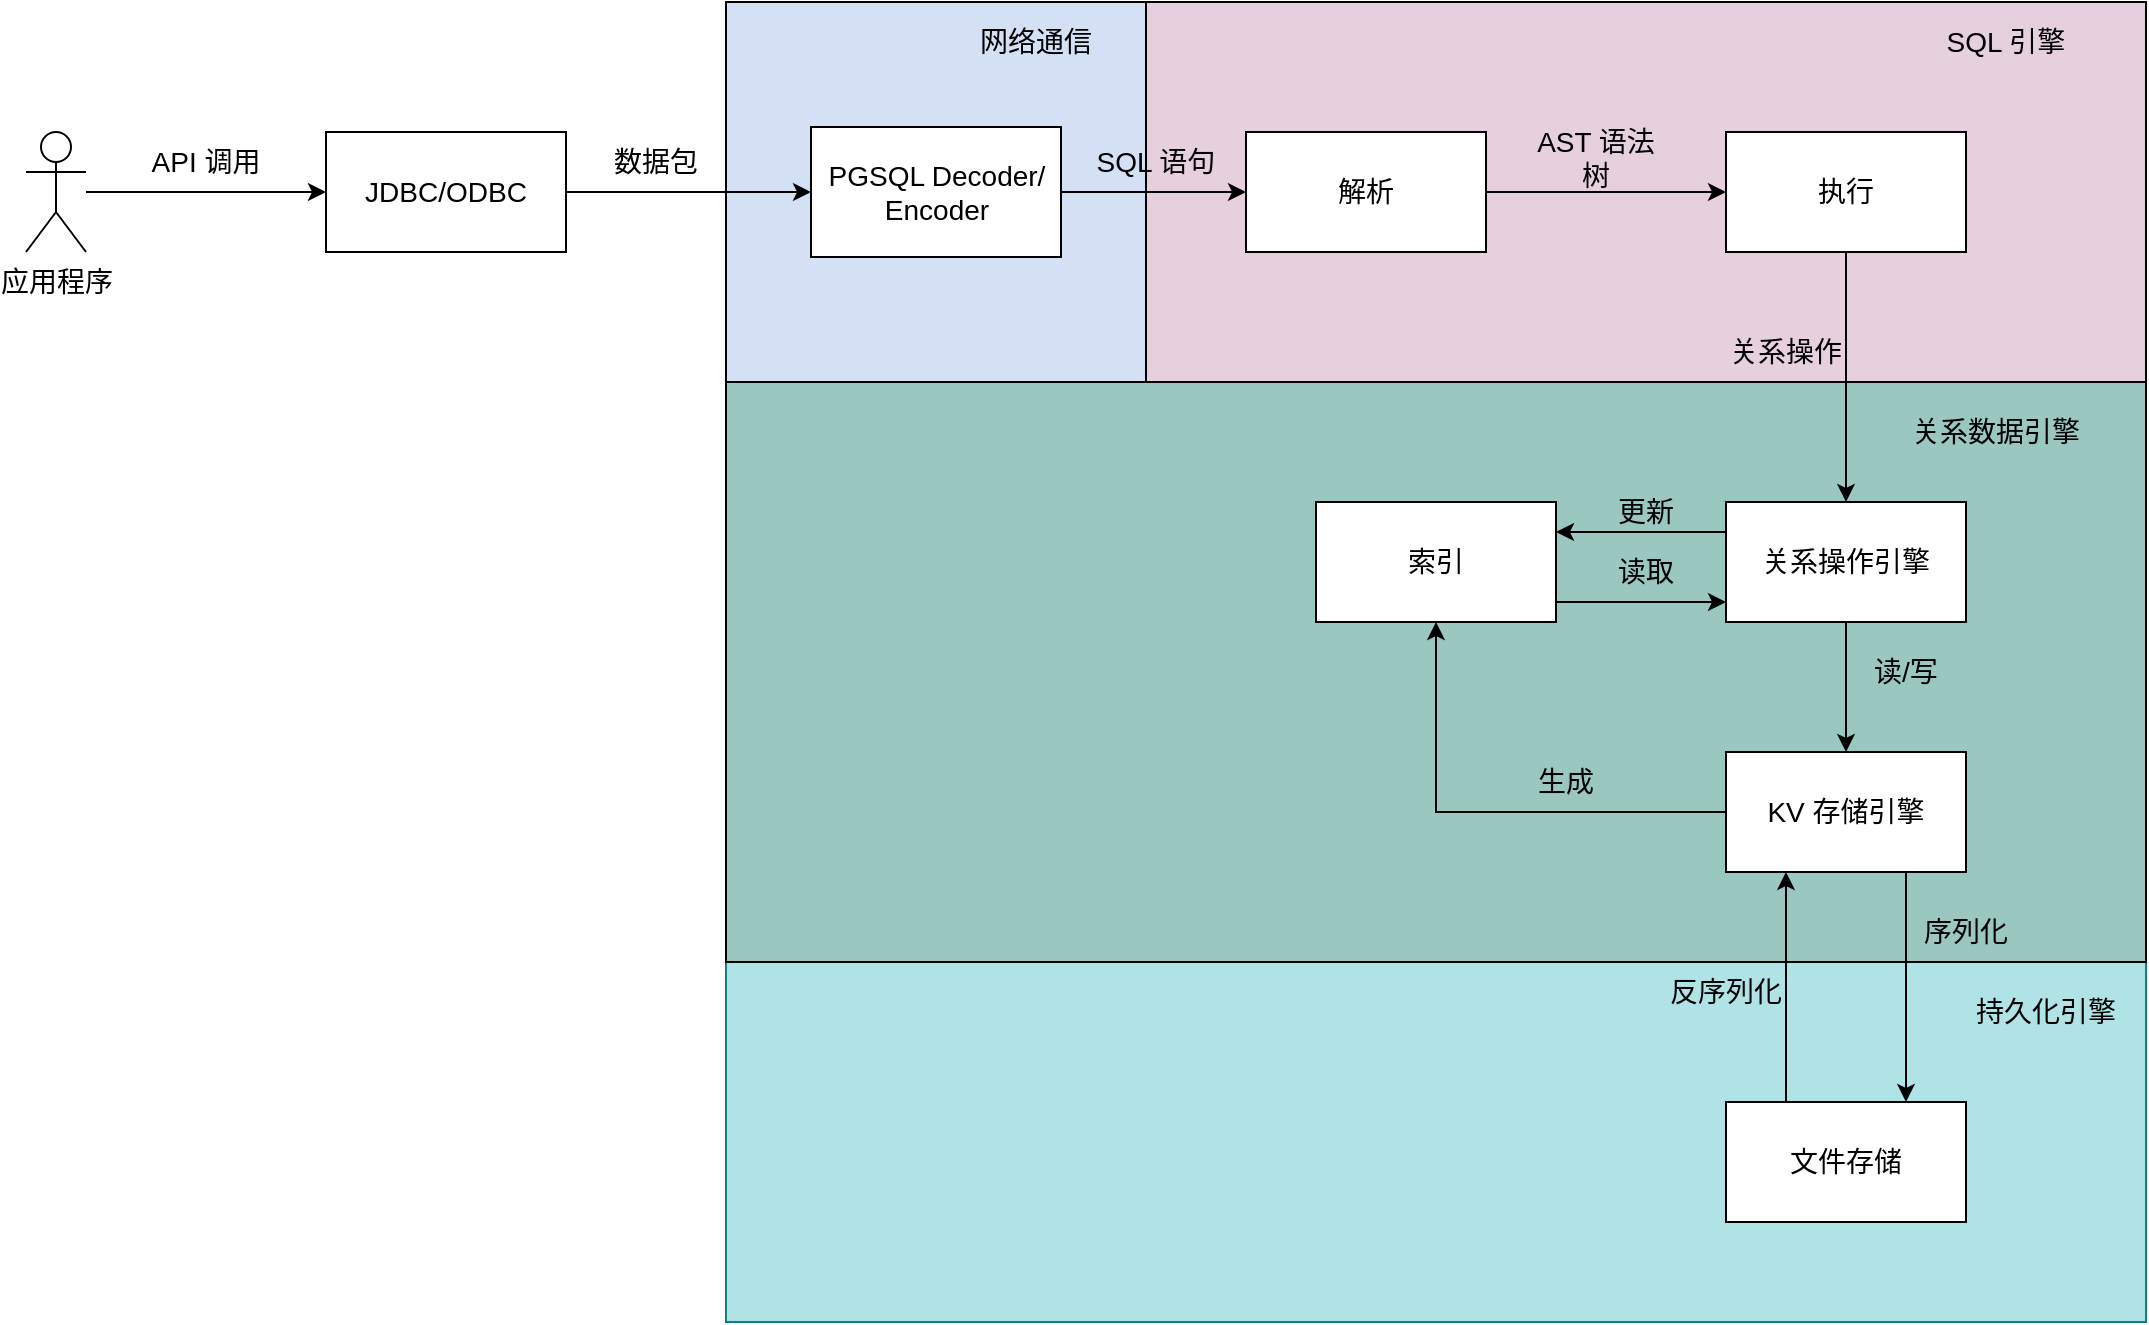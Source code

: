 <mxfile version="20.5.3" type="device"><diagram id="nn_LLIBZwimKqCIPvJer" name="第 1 页"><mxGraphModel dx="2377" dy="835" grid="1" gridSize="10" guides="1" tooltips="1" connect="1" arrows="1" fold="1" page="1" pageScale="1" pageWidth="827" pageHeight="1169" math="0" shadow="0"><root><mxCell id="0"/><mxCell id="1" parent="0"/><mxCell id="8ZKIFp4H-aVNvnluVIG7-32" value="" style="rounded=0;whiteSpace=wrap;html=1;strokeColor=#0e8088;fillColor=#b0e3e6;fontSize=14;" vertex="1" parent="1"><mxGeometry x="260" y="630" width="710" height="180" as="geometry"/></mxCell><mxCell id="8ZKIFp4H-aVNvnluVIG7-8" value="" style="rounded=0;whiteSpace=wrap;html=1;fillColor=#9AC7BF;fontSize=14;" vertex="1" parent="1"><mxGeometry x="260" y="340" width="710" height="290" as="geometry"/></mxCell><mxCell id="8ZKIFp4H-aVNvnluVIG7-6" value="" style="rounded=0;whiteSpace=wrap;html=1;fillColor=#E6D0DE;fontSize=14;" vertex="1" parent="1"><mxGeometry x="470" y="150" width="500" height="190" as="geometry"/></mxCell><mxCell id="8ZKIFp4H-aVNvnluVIG7-5" value="" style="rounded=0;whiteSpace=wrap;html=1;fillColor=#D4E1F5;fontSize=14;" vertex="1" parent="1"><mxGeometry x="260" y="150" width="210" height="190" as="geometry"/></mxCell><mxCell id="8ZKIFp4H-aVNvnluVIG7-49" style="edgeStyle=orthogonalEdgeStyle;rounded=0;orthogonalLoop=1;jettySize=auto;html=1;entryX=0;entryY=0.5;entryDx=0;entryDy=0;fontSize=14;" edge="1" parent="1" source="8ZKIFp4H-aVNvnluVIG7-1" target="8ZKIFp4H-aVNvnluVIG7-46"><mxGeometry relative="1" as="geometry"/></mxCell><mxCell id="8ZKIFp4H-aVNvnluVIG7-1" value="应用程序" style="shape=umlActor;verticalLabelPosition=bottom;verticalAlign=top;html=1;outlineConnect=0;fontSize=14;" vertex="1" parent="1"><mxGeometry x="-90" y="215" width="30" height="60" as="geometry"/></mxCell><mxCell id="8ZKIFp4H-aVNvnluVIG7-10" style="edgeStyle=orthogonalEdgeStyle;rounded=0;orthogonalLoop=1;jettySize=auto;html=1;exitX=1;exitY=0.5;exitDx=0;exitDy=0;entryX=0;entryY=0.5;entryDx=0;entryDy=0;fontSize=14;" edge="1" parent="1" source="8ZKIFp4H-aVNvnluVIG7-2" target="8ZKIFp4H-aVNvnluVIG7-3"><mxGeometry relative="1" as="geometry"/></mxCell><mxCell id="8ZKIFp4H-aVNvnluVIG7-2" value="PGSQL Decoder/ Encoder" style="rounded=0;whiteSpace=wrap;html=1;fontSize=14;" vertex="1" parent="1"><mxGeometry x="302.5" y="212.5" width="125" height="65" as="geometry"/></mxCell><mxCell id="8ZKIFp4H-aVNvnluVIG7-11" style="edgeStyle=orthogonalEdgeStyle;rounded=0;orthogonalLoop=1;jettySize=auto;html=1;exitX=1;exitY=0.5;exitDx=0;exitDy=0;fontSize=14;" edge="1" parent="1" source="8ZKIFp4H-aVNvnluVIG7-3" target="8ZKIFp4H-aVNvnluVIG7-4"><mxGeometry relative="1" as="geometry"/></mxCell><mxCell id="8ZKIFp4H-aVNvnluVIG7-3" value="解析" style="rounded=0;whiteSpace=wrap;html=1;fontSize=14;" vertex="1" parent="1"><mxGeometry x="520" y="215" width="120" height="60" as="geometry"/></mxCell><mxCell id="8ZKIFp4H-aVNvnluVIG7-12" style="edgeStyle=orthogonalEdgeStyle;rounded=0;orthogonalLoop=1;jettySize=auto;html=1;exitX=0.5;exitY=1;exitDx=0;exitDy=0;fontSize=14;" edge="1" parent="1" source="8ZKIFp4H-aVNvnluVIG7-4" target="8ZKIFp4H-aVNvnluVIG7-9"><mxGeometry relative="1" as="geometry"/></mxCell><mxCell id="8ZKIFp4H-aVNvnluVIG7-4" value="执行" style="rounded=0;whiteSpace=wrap;html=1;fontSize=14;" vertex="1" parent="1"><mxGeometry x="760" y="215" width="120" height="60" as="geometry"/></mxCell><mxCell id="8ZKIFp4H-aVNvnluVIG7-23" style="edgeStyle=orthogonalEdgeStyle;rounded=0;orthogonalLoop=1;jettySize=auto;html=1;exitX=0.5;exitY=1;exitDx=0;exitDy=0;fontSize=14;" edge="1" parent="1" source="8ZKIFp4H-aVNvnluVIG7-9" target="8ZKIFp4H-aVNvnluVIG7-18"><mxGeometry relative="1" as="geometry"/></mxCell><mxCell id="8ZKIFp4H-aVNvnluVIG7-28" style="edgeStyle=orthogonalEdgeStyle;rounded=0;orthogonalLoop=1;jettySize=auto;html=1;exitX=0;exitY=0.25;exitDx=0;exitDy=0;entryX=1;entryY=0.25;entryDx=0;entryDy=0;fontSize=14;" edge="1" parent="1" source="8ZKIFp4H-aVNvnluVIG7-9" target="8ZKIFp4H-aVNvnluVIG7-19"><mxGeometry relative="1" as="geometry"/></mxCell><mxCell id="8ZKIFp4H-aVNvnluVIG7-9" value="关系操作引擎" style="rounded=0;whiteSpace=wrap;html=1;fontSize=14;" vertex="1" parent="1"><mxGeometry x="760" y="400" width="120" height="60" as="geometry"/></mxCell><mxCell id="8ZKIFp4H-aVNvnluVIG7-13" value="&lt;font style=&quot;font-size: 14px;&quot;&gt;网络通信&lt;/font&gt;" style="text;html=1;strokeColor=none;fillColor=none;align=center;verticalAlign=middle;whiteSpace=wrap;rounded=0;fontSize=14;" vertex="1" parent="1"><mxGeometry x="370" y="155" width="90" height="30" as="geometry"/></mxCell><mxCell id="8ZKIFp4H-aVNvnluVIG7-14" value="&lt;font style=&quot;font-size: 14px;&quot;&gt;SQL 引擎&lt;/font&gt;" style="text;html=1;strokeColor=none;fillColor=none;align=center;verticalAlign=middle;whiteSpace=wrap;rounded=0;fontSize=14;" vertex="1" parent="1"><mxGeometry x="840" y="155" width="120" height="30" as="geometry"/></mxCell><mxCell id="8ZKIFp4H-aVNvnluVIG7-15" value="&lt;font style=&quot;font-size: 14px;&quot;&gt;关系数据引擎&lt;/font&gt;" style="text;html=1;strokeColor=none;fillColor=none;align=center;verticalAlign=middle;whiteSpace=wrap;rounded=0;fontSize=14;" vertex="1" parent="1"><mxGeometry x="830" y="350" width="130" height="30" as="geometry"/></mxCell><mxCell id="8ZKIFp4H-aVNvnluVIG7-25" style="edgeStyle=orthogonalEdgeStyle;rounded=0;orthogonalLoop=1;jettySize=auto;html=1;exitX=0;exitY=0.5;exitDx=0;exitDy=0;entryX=0.5;entryY=1;entryDx=0;entryDy=0;fontSize=14;" edge="1" parent="1" source="8ZKIFp4H-aVNvnluVIG7-18" target="8ZKIFp4H-aVNvnluVIG7-19"><mxGeometry relative="1" as="geometry"/></mxCell><mxCell id="8ZKIFp4H-aVNvnluVIG7-34" style="edgeStyle=orthogonalEdgeStyle;rounded=0;orthogonalLoop=1;jettySize=auto;html=1;exitX=0.5;exitY=1;exitDx=0;exitDy=0;fontSize=14;" edge="1" parent="1" source="8ZKIFp4H-aVNvnluVIG7-18" target="8ZKIFp4H-aVNvnluVIG7-33"><mxGeometry relative="1" as="geometry"><Array as="points"><mxPoint x="850" y="585"/></Array></mxGeometry></mxCell><mxCell id="8ZKIFp4H-aVNvnluVIG7-18" value="KV 存储引擎" style="rounded=0;whiteSpace=wrap;html=1;strokeColor=#000000;fillColor=#FFFFFF;fontSize=14;" vertex="1" parent="1"><mxGeometry x="760" y="525" width="120" height="60" as="geometry"/></mxCell><mxCell id="8ZKIFp4H-aVNvnluVIG7-26" style="edgeStyle=orthogonalEdgeStyle;rounded=0;orthogonalLoop=1;jettySize=auto;html=1;exitX=1;exitY=0.5;exitDx=0;exitDy=0;fontSize=14;" edge="1" parent="1" source="8ZKIFp4H-aVNvnluVIG7-19" target="8ZKIFp4H-aVNvnluVIG7-9"><mxGeometry relative="1" as="geometry"><Array as="points"><mxPoint x="675" y="450"/></Array></mxGeometry></mxCell><mxCell id="8ZKIFp4H-aVNvnluVIG7-19" value="索引" style="rounded=0;whiteSpace=wrap;html=1;strokeColor=#000000;fillColor=#FFFFFF;fontSize=14;" vertex="1" parent="1"><mxGeometry x="555" y="400" width="120" height="60" as="geometry"/></mxCell><mxCell id="8ZKIFp4H-aVNvnluVIG7-20" value="AST 语法树" style="text;html=1;strokeColor=none;fillColor=none;align=center;verticalAlign=middle;whiteSpace=wrap;rounded=0;fontSize=14;" vertex="1" parent="1"><mxGeometry x="660" y="212.5" width="70" height="30" as="geometry"/></mxCell><mxCell id="8ZKIFp4H-aVNvnluVIG7-21" value="SQL 语句" style="text;html=1;strokeColor=none;fillColor=none;align=center;verticalAlign=middle;whiteSpace=wrap;rounded=0;fontSize=14;" vertex="1" parent="1"><mxGeometry x="440" y="215" width="70" height="30" as="geometry"/></mxCell><mxCell id="8ZKIFp4H-aVNvnluVIG7-22" value="关系操作" style="text;html=1;strokeColor=none;fillColor=none;align=center;verticalAlign=middle;whiteSpace=wrap;rounded=0;fontSize=14;" vertex="1" parent="1"><mxGeometry x="760" y="310" width="60" height="30" as="geometry"/></mxCell><mxCell id="8ZKIFp4H-aVNvnluVIG7-24" value="读/写" style="text;html=1;strokeColor=none;fillColor=none;align=center;verticalAlign=middle;whiteSpace=wrap;rounded=0;fontSize=14;" vertex="1" parent="1"><mxGeometry x="820" y="470" width="60" height="30" as="geometry"/></mxCell><mxCell id="8ZKIFp4H-aVNvnluVIG7-27" value="生成" style="text;html=1;strokeColor=none;fillColor=none;align=center;verticalAlign=middle;whiteSpace=wrap;rounded=0;fontSize=14;" vertex="1" parent="1"><mxGeometry x="650" y="525" width="60" height="30" as="geometry"/></mxCell><mxCell id="8ZKIFp4H-aVNvnluVIG7-29" value="更新" style="text;html=1;strokeColor=none;fillColor=none;align=center;verticalAlign=middle;whiteSpace=wrap;rounded=0;fontSize=14;" vertex="1" parent="1"><mxGeometry x="690" y="390" width="60" height="30" as="geometry"/></mxCell><mxCell id="8ZKIFp4H-aVNvnluVIG7-30" value="读取" style="text;html=1;strokeColor=none;fillColor=none;align=center;verticalAlign=middle;whiteSpace=wrap;rounded=0;fontSize=14;" vertex="1" parent="1"><mxGeometry x="690" y="420" width="60" height="30" as="geometry"/></mxCell><mxCell id="8ZKIFp4H-aVNvnluVIG7-35" style="edgeStyle=orthogonalEdgeStyle;rounded=0;orthogonalLoop=1;jettySize=auto;html=1;exitX=0.25;exitY=0;exitDx=0;exitDy=0;entryX=0.25;entryY=1;entryDx=0;entryDy=0;fontSize=14;" edge="1" parent="1" source="8ZKIFp4H-aVNvnluVIG7-33" target="8ZKIFp4H-aVNvnluVIG7-18"><mxGeometry relative="1" as="geometry"/></mxCell><mxCell id="8ZKIFp4H-aVNvnluVIG7-33" value="文件存储" style="rounded=0;whiteSpace=wrap;html=1;strokeColor=#000000;fontSize=14;fillColor=#FFFFFF;" vertex="1" parent="1"><mxGeometry x="760" y="700" width="120" height="60" as="geometry"/></mxCell><mxCell id="8ZKIFp4H-aVNvnluVIG7-36" value="持久化引擎" style="text;html=1;strokeColor=none;fillColor=none;align=center;verticalAlign=middle;whiteSpace=wrap;rounded=0;fontSize=14;" vertex="1" parent="1"><mxGeometry x="880" y="640" width="80" height="30" as="geometry"/></mxCell><mxCell id="8ZKIFp4H-aVNvnluVIG7-37" value="序列化" style="text;html=1;strokeColor=none;fillColor=none;align=center;verticalAlign=middle;whiteSpace=wrap;rounded=0;fontSize=14;" vertex="1" parent="1"><mxGeometry x="850" y="600" width="60" height="30" as="geometry"/></mxCell><mxCell id="8ZKIFp4H-aVNvnluVIG7-38" value="反序列化" style="text;html=1;strokeColor=none;fillColor=none;align=center;verticalAlign=middle;whiteSpace=wrap;rounded=0;fontSize=14;" vertex="1" parent="1"><mxGeometry x="730" y="630" width="60" height="30" as="geometry"/></mxCell><mxCell id="8ZKIFp4H-aVNvnluVIG7-42" value="数据包" style="text;html=1;strokeColor=none;fillColor=none;align=center;verticalAlign=middle;whiteSpace=wrap;rounded=0;fontSize=14;" vertex="1" parent="1"><mxGeometry x="190" y="215" width="70" height="30" as="geometry"/></mxCell><mxCell id="8ZKIFp4H-aVNvnluVIG7-50" style="edgeStyle=orthogonalEdgeStyle;rounded=0;orthogonalLoop=1;jettySize=auto;html=1;exitX=1;exitY=0.5;exitDx=0;exitDy=0;entryX=0;entryY=0.5;entryDx=0;entryDy=0;fontSize=14;" edge="1" parent="1" source="8ZKIFp4H-aVNvnluVIG7-46" target="8ZKIFp4H-aVNvnluVIG7-2"><mxGeometry relative="1" as="geometry"/></mxCell><mxCell id="8ZKIFp4H-aVNvnluVIG7-46" value="JDBC/ODBC" style="rounded=0;whiteSpace=wrap;html=1;strokeColor=#000000;fontSize=14;fillColor=#FFFFFF;" vertex="1" parent="1"><mxGeometry x="60" y="215" width="120" height="60" as="geometry"/></mxCell><mxCell id="8ZKIFp4H-aVNvnluVIG7-53" value="API 调用" style="text;html=1;strokeColor=none;fillColor=none;align=center;verticalAlign=middle;whiteSpace=wrap;rounded=0;fontSize=14;" vertex="1" parent="1"><mxGeometry x="-30" y="215" width="60" height="30" as="geometry"/></mxCell></root></mxGraphModel></diagram></mxfile>